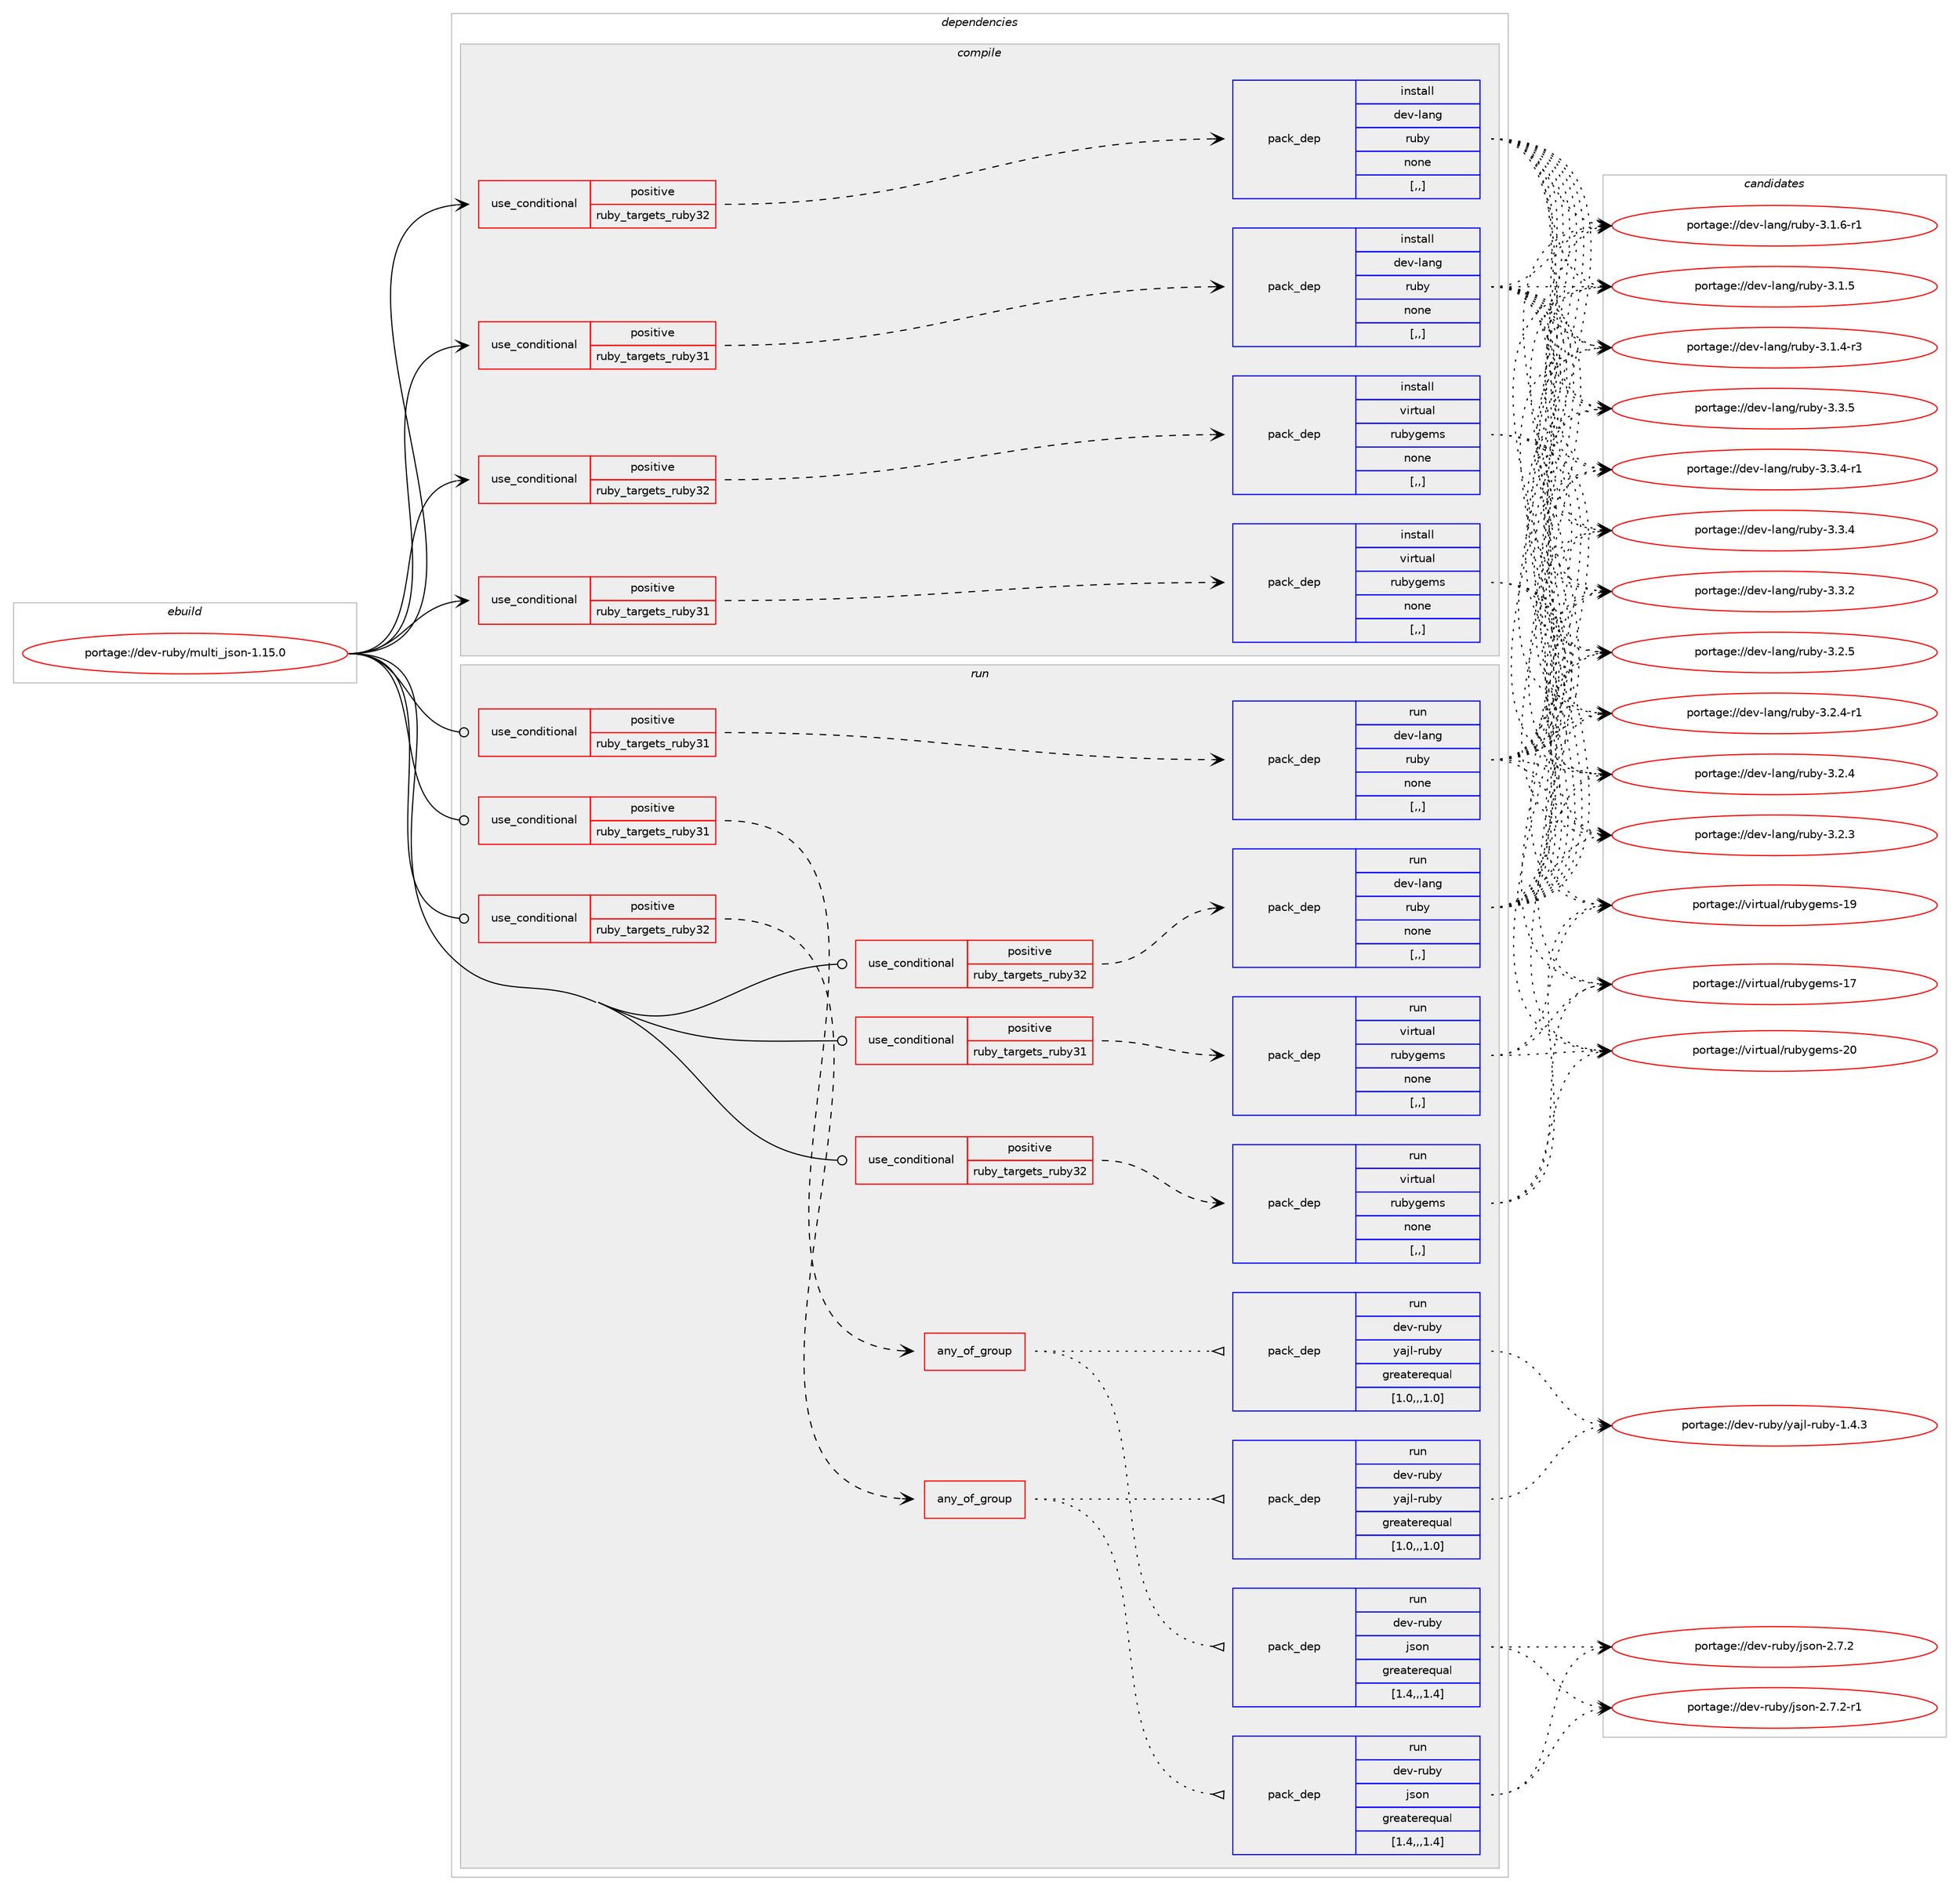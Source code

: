 digraph prolog {

# *************
# Graph options
# *************

newrank=true;
concentrate=true;
compound=true;
graph [rankdir=LR,fontname=Helvetica,fontsize=10,ranksep=1.5];#, ranksep=2.5, nodesep=0.2];
edge  [arrowhead=vee];
node  [fontname=Helvetica,fontsize=10];

# **********
# The ebuild
# **********

subgraph cluster_leftcol {
color=gray;
label=<<i>ebuild</i>>;
id [label="portage://dev-ruby/multi_json-1.15.0", color=red, width=4, href="../dev-ruby/multi_json-1.15.0.svg"];
}

# ****************
# The dependencies
# ****************

subgraph cluster_midcol {
color=gray;
label=<<i>dependencies</i>>;
subgraph cluster_compile {
fillcolor="#eeeeee";
style=filled;
label=<<i>compile</i>>;
subgraph cond182212 {
dependency687354 [label=<<TABLE BORDER="0" CELLBORDER="1" CELLSPACING="0" CELLPADDING="4"><TR><TD ROWSPAN="3" CELLPADDING="10">use_conditional</TD></TR><TR><TD>positive</TD></TR><TR><TD>ruby_targets_ruby31</TD></TR></TABLE>>, shape=none, color=red];
subgraph pack500207 {
dependency687355 [label=<<TABLE BORDER="0" CELLBORDER="1" CELLSPACING="0" CELLPADDING="4" WIDTH="220"><TR><TD ROWSPAN="6" CELLPADDING="30">pack_dep</TD></TR><TR><TD WIDTH="110">install</TD></TR><TR><TD>dev-lang</TD></TR><TR><TD>ruby</TD></TR><TR><TD>none</TD></TR><TR><TD>[,,]</TD></TR></TABLE>>, shape=none, color=blue];
}
dependency687354:e -> dependency687355:w [weight=20,style="dashed",arrowhead="vee"];
}
id:e -> dependency687354:w [weight=20,style="solid",arrowhead="vee"];
subgraph cond182213 {
dependency687356 [label=<<TABLE BORDER="0" CELLBORDER="1" CELLSPACING="0" CELLPADDING="4"><TR><TD ROWSPAN="3" CELLPADDING="10">use_conditional</TD></TR><TR><TD>positive</TD></TR><TR><TD>ruby_targets_ruby31</TD></TR></TABLE>>, shape=none, color=red];
subgraph pack500208 {
dependency687357 [label=<<TABLE BORDER="0" CELLBORDER="1" CELLSPACING="0" CELLPADDING="4" WIDTH="220"><TR><TD ROWSPAN="6" CELLPADDING="30">pack_dep</TD></TR><TR><TD WIDTH="110">install</TD></TR><TR><TD>virtual</TD></TR><TR><TD>rubygems</TD></TR><TR><TD>none</TD></TR><TR><TD>[,,]</TD></TR></TABLE>>, shape=none, color=blue];
}
dependency687356:e -> dependency687357:w [weight=20,style="dashed",arrowhead="vee"];
}
id:e -> dependency687356:w [weight=20,style="solid",arrowhead="vee"];
subgraph cond182214 {
dependency687358 [label=<<TABLE BORDER="0" CELLBORDER="1" CELLSPACING="0" CELLPADDING="4"><TR><TD ROWSPAN="3" CELLPADDING="10">use_conditional</TD></TR><TR><TD>positive</TD></TR><TR><TD>ruby_targets_ruby32</TD></TR></TABLE>>, shape=none, color=red];
subgraph pack500209 {
dependency687359 [label=<<TABLE BORDER="0" CELLBORDER="1" CELLSPACING="0" CELLPADDING="4" WIDTH="220"><TR><TD ROWSPAN="6" CELLPADDING="30">pack_dep</TD></TR><TR><TD WIDTH="110">install</TD></TR><TR><TD>dev-lang</TD></TR><TR><TD>ruby</TD></TR><TR><TD>none</TD></TR><TR><TD>[,,]</TD></TR></TABLE>>, shape=none, color=blue];
}
dependency687358:e -> dependency687359:w [weight=20,style="dashed",arrowhead="vee"];
}
id:e -> dependency687358:w [weight=20,style="solid",arrowhead="vee"];
subgraph cond182215 {
dependency687360 [label=<<TABLE BORDER="0" CELLBORDER="1" CELLSPACING="0" CELLPADDING="4"><TR><TD ROWSPAN="3" CELLPADDING="10">use_conditional</TD></TR><TR><TD>positive</TD></TR><TR><TD>ruby_targets_ruby32</TD></TR></TABLE>>, shape=none, color=red];
subgraph pack500210 {
dependency687361 [label=<<TABLE BORDER="0" CELLBORDER="1" CELLSPACING="0" CELLPADDING="4" WIDTH="220"><TR><TD ROWSPAN="6" CELLPADDING="30">pack_dep</TD></TR><TR><TD WIDTH="110">install</TD></TR><TR><TD>virtual</TD></TR><TR><TD>rubygems</TD></TR><TR><TD>none</TD></TR><TR><TD>[,,]</TD></TR></TABLE>>, shape=none, color=blue];
}
dependency687360:e -> dependency687361:w [weight=20,style="dashed",arrowhead="vee"];
}
id:e -> dependency687360:w [weight=20,style="solid",arrowhead="vee"];
}
subgraph cluster_compileandrun {
fillcolor="#eeeeee";
style=filled;
label=<<i>compile and run</i>>;
}
subgraph cluster_run {
fillcolor="#eeeeee";
style=filled;
label=<<i>run</i>>;
subgraph cond182216 {
dependency687362 [label=<<TABLE BORDER="0" CELLBORDER="1" CELLSPACING="0" CELLPADDING="4"><TR><TD ROWSPAN="3" CELLPADDING="10">use_conditional</TD></TR><TR><TD>positive</TD></TR><TR><TD>ruby_targets_ruby31</TD></TR></TABLE>>, shape=none, color=red];
subgraph any4554 {
dependency687363 [label=<<TABLE BORDER="0" CELLBORDER="1" CELLSPACING="0" CELLPADDING="4"><TR><TD CELLPADDING="10">any_of_group</TD></TR></TABLE>>, shape=none, color=red];subgraph pack500211 {
dependency687364 [label=<<TABLE BORDER="0" CELLBORDER="1" CELLSPACING="0" CELLPADDING="4" WIDTH="220"><TR><TD ROWSPAN="6" CELLPADDING="30">pack_dep</TD></TR><TR><TD WIDTH="110">run</TD></TR><TR><TD>dev-ruby</TD></TR><TR><TD>json</TD></TR><TR><TD>greaterequal</TD></TR><TR><TD>[1.4,,,1.4]</TD></TR></TABLE>>, shape=none, color=blue];
}
dependency687363:e -> dependency687364:w [weight=20,style="dotted",arrowhead="oinv"];
subgraph pack500212 {
dependency687365 [label=<<TABLE BORDER="0" CELLBORDER="1" CELLSPACING="0" CELLPADDING="4" WIDTH="220"><TR><TD ROWSPAN="6" CELLPADDING="30">pack_dep</TD></TR><TR><TD WIDTH="110">run</TD></TR><TR><TD>dev-ruby</TD></TR><TR><TD>yajl-ruby</TD></TR><TR><TD>greaterequal</TD></TR><TR><TD>[1.0,,,1.0]</TD></TR></TABLE>>, shape=none, color=blue];
}
dependency687363:e -> dependency687365:w [weight=20,style="dotted",arrowhead="oinv"];
}
dependency687362:e -> dependency687363:w [weight=20,style="dashed",arrowhead="vee"];
}
id:e -> dependency687362:w [weight=20,style="solid",arrowhead="odot"];
subgraph cond182217 {
dependency687366 [label=<<TABLE BORDER="0" CELLBORDER="1" CELLSPACING="0" CELLPADDING="4"><TR><TD ROWSPAN="3" CELLPADDING="10">use_conditional</TD></TR><TR><TD>positive</TD></TR><TR><TD>ruby_targets_ruby31</TD></TR></TABLE>>, shape=none, color=red];
subgraph pack500213 {
dependency687367 [label=<<TABLE BORDER="0" CELLBORDER="1" CELLSPACING="0" CELLPADDING="4" WIDTH="220"><TR><TD ROWSPAN="6" CELLPADDING="30">pack_dep</TD></TR><TR><TD WIDTH="110">run</TD></TR><TR><TD>dev-lang</TD></TR><TR><TD>ruby</TD></TR><TR><TD>none</TD></TR><TR><TD>[,,]</TD></TR></TABLE>>, shape=none, color=blue];
}
dependency687366:e -> dependency687367:w [weight=20,style="dashed",arrowhead="vee"];
}
id:e -> dependency687366:w [weight=20,style="solid",arrowhead="odot"];
subgraph cond182218 {
dependency687368 [label=<<TABLE BORDER="0" CELLBORDER="1" CELLSPACING="0" CELLPADDING="4"><TR><TD ROWSPAN="3" CELLPADDING="10">use_conditional</TD></TR><TR><TD>positive</TD></TR><TR><TD>ruby_targets_ruby31</TD></TR></TABLE>>, shape=none, color=red];
subgraph pack500214 {
dependency687369 [label=<<TABLE BORDER="0" CELLBORDER="1" CELLSPACING="0" CELLPADDING="4" WIDTH="220"><TR><TD ROWSPAN="6" CELLPADDING="30">pack_dep</TD></TR><TR><TD WIDTH="110">run</TD></TR><TR><TD>virtual</TD></TR><TR><TD>rubygems</TD></TR><TR><TD>none</TD></TR><TR><TD>[,,]</TD></TR></TABLE>>, shape=none, color=blue];
}
dependency687368:e -> dependency687369:w [weight=20,style="dashed",arrowhead="vee"];
}
id:e -> dependency687368:w [weight=20,style="solid",arrowhead="odot"];
subgraph cond182219 {
dependency687370 [label=<<TABLE BORDER="0" CELLBORDER="1" CELLSPACING="0" CELLPADDING="4"><TR><TD ROWSPAN="3" CELLPADDING="10">use_conditional</TD></TR><TR><TD>positive</TD></TR><TR><TD>ruby_targets_ruby32</TD></TR></TABLE>>, shape=none, color=red];
subgraph any4555 {
dependency687371 [label=<<TABLE BORDER="0" CELLBORDER="1" CELLSPACING="0" CELLPADDING="4"><TR><TD CELLPADDING="10">any_of_group</TD></TR></TABLE>>, shape=none, color=red];subgraph pack500215 {
dependency687372 [label=<<TABLE BORDER="0" CELLBORDER="1" CELLSPACING="0" CELLPADDING="4" WIDTH="220"><TR><TD ROWSPAN="6" CELLPADDING="30">pack_dep</TD></TR><TR><TD WIDTH="110">run</TD></TR><TR><TD>dev-ruby</TD></TR><TR><TD>json</TD></TR><TR><TD>greaterequal</TD></TR><TR><TD>[1.4,,,1.4]</TD></TR></TABLE>>, shape=none, color=blue];
}
dependency687371:e -> dependency687372:w [weight=20,style="dotted",arrowhead="oinv"];
subgraph pack500216 {
dependency687373 [label=<<TABLE BORDER="0" CELLBORDER="1" CELLSPACING="0" CELLPADDING="4" WIDTH="220"><TR><TD ROWSPAN="6" CELLPADDING="30">pack_dep</TD></TR><TR><TD WIDTH="110">run</TD></TR><TR><TD>dev-ruby</TD></TR><TR><TD>yajl-ruby</TD></TR><TR><TD>greaterequal</TD></TR><TR><TD>[1.0,,,1.0]</TD></TR></TABLE>>, shape=none, color=blue];
}
dependency687371:e -> dependency687373:w [weight=20,style="dotted",arrowhead="oinv"];
}
dependency687370:e -> dependency687371:w [weight=20,style="dashed",arrowhead="vee"];
}
id:e -> dependency687370:w [weight=20,style="solid",arrowhead="odot"];
subgraph cond182220 {
dependency687374 [label=<<TABLE BORDER="0" CELLBORDER="1" CELLSPACING="0" CELLPADDING="4"><TR><TD ROWSPAN="3" CELLPADDING="10">use_conditional</TD></TR><TR><TD>positive</TD></TR><TR><TD>ruby_targets_ruby32</TD></TR></TABLE>>, shape=none, color=red];
subgraph pack500217 {
dependency687375 [label=<<TABLE BORDER="0" CELLBORDER="1" CELLSPACING="0" CELLPADDING="4" WIDTH="220"><TR><TD ROWSPAN="6" CELLPADDING="30">pack_dep</TD></TR><TR><TD WIDTH="110">run</TD></TR><TR><TD>dev-lang</TD></TR><TR><TD>ruby</TD></TR><TR><TD>none</TD></TR><TR><TD>[,,]</TD></TR></TABLE>>, shape=none, color=blue];
}
dependency687374:e -> dependency687375:w [weight=20,style="dashed",arrowhead="vee"];
}
id:e -> dependency687374:w [weight=20,style="solid",arrowhead="odot"];
subgraph cond182221 {
dependency687376 [label=<<TABLE BORDER="0" CELLBORDER="1" CELLSPACING="0" CELLPADDING="4"><TR><TD ROWSPAN="3" CELLPADDING="10">use_conditional</TD></TR><TR><TD>positive</TD></TR><TR><TD>ruby_targets_ruby32</TD></TR></TABLE>>, shape=none, color=red];
subgraph pack500218 {
dependency687377 [label=<<TABLE BORDER="0" CELLBORDER="1" CELLSPACING="0" CELLPADDING="4" WIDTH="220"><TR><TD ROWSPAN="6" CELLPADDING="30">pack_dep</TD></TR><TR><TD WIDTH="110">run</TD></TR><TR><TD>virtual</TD></TR><TR><TD>rubygems</TD></TR><TR><TD>none</TD></TR><TR><TD>[,,]</TD></TR></TABLE>>, shape=none, color=blue];
}
dependency687376:e -> dependency687377:w [weight=20,style="dashed",arrowhead="vee"];
}
id:e -> dependency687376:w [weight=20,style="solid",arrowhead="odot"];
}
}

# **************
# The candidates
# **************

subgraph cluster_choices {
rank=same;
color=gray;
label=<<i>candidates</i>>;

subgraph choice500207 {
color=black;
nodesep=1;
choice10010111845108971101034711411798121455146514653 [label="portage://dev-lang/ruby-3.3.5", color=red, width=4,href="../dev-lang/ruby-3.3.5.svg"];
choice100101118451089711010347114117981214551465146524511449 [label="portage://dev-lang/ruby-3.3.4-r1", color=red, width=4,href="../dev-lang/ruby-3.3.4-r1.svg"];
choice10010111845108971101034711411798121455146514652 [label="portage://dev-lang/ruby-3.3.4", color=red, width=4,href="../dev-lang/ruby-3.3.4.svg"];
choice10010111845108971101034711411798121455146514650 [label="portage://dev-lang/ruby-3.3.2", color=red, width=4,href="../dev-lang/ruby-3.3.2.svg"];
choice10010111845108971101034711411798121455146504653 [label="portage://dev-lang/ruby-3.2.5", color=red, width=4,href="../dev-lang/ruby-3.2.5.svg"];
choice100101118451089711010347114117981214551465046524511449 [label="portage://dev-lang/ruby-3.2.4-r1", color=red, width=4,href="../dev-lang/ruby-3.2.4-r1.svg"];
choice10010111845108971101034711411798121455146504652 [label="portage://dev-lang/ruby-3.2.4", color=red, width=4,href="../dev-lang/ruby-3.2.4.svg"];
choice10010111845108971101034711411798121455146504651 [label="portage://dev-lang/ruby-3.2.3", color=red, width=4,href="../dev-lang/ruby-3.2.3.svg"];
choice100101118451089711010347114117981214551464946544511449 [label="portage://dev-lang/ruby-3.1.6-r1", color=red, width=4,href="../dev-lang/ruby-3.1.6-r1.svg"];
choice10010111845108971101034711411798121455146494653 [label="portage://dev-lang/ruby-3.1.5", color=red, width=4,href="../dev-lang/ruby-3.1.5.svg"];
choice100101118451089711010347114117981214551464946524511451 [label="portage://dev-lang/ruby-3.1.4-r3", color=red, width=4,href="../dev-lang/ruby-3.1.4-r3.svg"];
dependency687355:e -> choice10010111845108971101034711411798121455146514653:w [style=dotted,weight="100"];
dependency687355:e -> choice100101118451089711010347114117981214551465146524511449:w [style=dotted,weight="100"];
dependency687355:e -> choice10010111845108971101034711411798121455146514652:w [style=dotted,weight="100"];
dependency687355:e -> choice10010111845108971101034711411798121455146514650:w [style=dotted,weight="100"];
dependency687355:e -> choice10010111845108971101034711411798121455146504653:w [style=dotted,weight="100"];
dependency687355:e -> choice100101118451089711010347114117981214551465046524511449:w [style=dotted,weight="100"];
dependency687355:e -> choice10010111845108971101034711411798121455146504652:w [style=dotted,weight="100"];
dependency687355:e -> choice10010111845108971101034711411798121455146504651:w [style=dotted,weight="100"];
dependency687355:e -> choice100101118451089711010347114117981214551464946544511449:w [style=dotted,weight="100"];
dependency687355:e -> choice10010111845108971101034711411798121455146494653:w [style=dotted,weight="100"];
dependency687355:e -> choice100101118451089711010347114117981214551464946524511451:w [style=dotted,weight="100"];
}
subgraph choice500208 {
color=black;
nodesep=1;
choice118105114116117971084711411798121103101109115455048 [label="portage://virtual/rubygems-20", color=red, width=4,href="../virtual/rubygems-20.svg"];
choice118105114116117971084711411798121103101109115454957 [label="portage://virtual/rubygems-19", color=red, width=4,href="../virtual/rubygems-19.svg"];
choice118105114116117971084711411798121103101109115454955 [label="portage://virtual/rubygems-17", color=red, width=4,href="../virtual/rubygems-17.svg"];
dependency687357:e -> choice118105114116117971084711411798121103101109115455048:w [style=dotted,weight="100"];
dependency687357:e -> choice118105114116117971084711411798121103101109115454957:w [style=dotted,weight="100"];
dependency687357:e -> choice118105114116117971084711411798121103101109115454955:w [style=dotted,weight="100"];
}
subgraph choice500209 {
color=black;
nodesep=1;
choice10010111845108971101034711411798121455146514653 [label="portage://dev-lang/ruby-3.3.5", color=red, width=4,href="../dev-lang/ruby-3.3.5.svg"];
choice100101118451089711010347114117981214551465146524511449 [label="portage://dev-lang/ruby-3.3.4-r1", color=red, width=4,href="../dev-lang/ruby-3.3.4-r1.svg"];
choice10010111845108971101034711411798121455146514652 [label="portage://dev-lang/ruby-3.3.4", color=red, width=4,href="../dev-lang/ruby-3.3.4.svg"];
choice10010111845108971101034711411798121455146514650 [label="portage://dev-lang/ruby-3.3.2", color=red, width=4,href="../dev-lang/ruby-3.3.2.svg"];
choice10010111845108971101034711411798121455146504653 [label="portage://dev-lang/ruby-3.2.5", color=red, width=4,href="../dev-lang/ruby-3.2.5.svg"];
choice100101118451089711010347114117981214551465046524511449 [label="portage://dev-lang/ruby-3.2.4-r1", color=red, width=4,href="../dev-lang/ruby-3.2.4-r1.svg"];
choice10010111845108971101034711411798121455146504652 [label="portage://dev-lang/ruby-3.2.4", color=red, width=4,href="../dev-lang/ruby-3.2.4.svg"];
choice10010111845108971101034711411798121455146504651 [label="portage://dev-lang/ruby-3.2.3", color=red, width=4,href="../dev-lang/ruby-3.2.3.svg"];
choice100101118451089711010347114117981214551464946544511449 [label="portage://dev-lang/ruby-3.1.6-r1", color=red, width=4,href="../dev-lang/ruby-3.1.6-r1.svg"];
choice10010111845108971101034711411798121455146494653 [label="portage://dev-lang/ruby-3.1.5", color=red, width=4,href="../dev-lang/ruby-3.1.5.svg"];
choice100101118451089711010347114117981214551464946524511451 [label="portage://dev-lang/ruby-3.1.4-r3", color=red, width=4,href="../dev-lang/ruby-3.1.4-r3.svg"];
dependency687359:e -> choice10010111845108971101034711411798121455146514653:w [style=dotted,weight="100"];
dependency687359:e -> choice100101118451089711010347114117981214551465146524511449:w [style=dotted,weight="100"];
dependency687359:e -> choice10010111845108971101034711411798121455146514652:w [style=dotted,weight="100"];
dependency687359:e -> choice10010111845108971101034711411798121455146514650:w [style=dotted,weight="100"];
dependency687359:e -> choice10010111845108971101034711411798121455146504653:w [style=dotted,weight="100"];
dependency687359:e -> choice100101118451089711010347114117981214551465046524511449:w [style=dotted,weight="100"];
dependency687359:e -> choice10010111845108971101034711411798121455146504652:w [style=dotted,weight="100"];
dependency687359:e -> choice10010111845108971101034711411798121455146504651:w [style=dotted,weight="100"];
dependency687359:e -> choice100101118451089711010347114117981214551464946544511449:w [style=dotted,weight="100"];
dependency687359:e -> choice10010111845108971101034711411798121455146494653:w [style=dotted,weight="100"];
dependency687359:e -> choice100101118451089711010347114117981214551464946524511451:w [style=dotted,weight="100"];
}
subgraph choice500210 {
color=black;
nodesep=1;
choice118105114116117971084711411798121103101109115455048 [label="portage://virtual/rubygems-20", color=red, width=4,href="../virtual/rubygems-20.svg"];
choice118105114116117971084711411798121103101109115454957 [label="portage://virtual/rubygems-19", color=red, width=4,href="../virtual/rubygems-19.svg"];
choice118105114116117971084711411798121103101109115454955 [label="portage://virtual/rubygems-17", color=red, width=4,href="../virtual/rubygems-17.svg"];
dependency687361:e -> choice118105114116117971084711411798121103101109115455048:w [style=dotted,weight="100"];
dependency687361:e -> choice118105114116117971084711411798121103101109115454957:w [style=dotted,weight="100"];
dependency687361:e -> choice118105114116117971084711411798121103101109115454955:w [style=dotted,weight="100"];
}
subgraph choice500211 {
color=black;
nodesep=1;
choice1001011184511411798121471061151111104550465546504511449 [label="portage://dev-ruby/json-2.7.2-r1", color=red, width=4,href="../dev-ruby/json-2.7.2-r1.svg"];
choice100101118451141179812147106115111110455046554650 [label="portage://dev-ruby/json-2.7.2", color=red, width=4,href="../dev-ruby/json-2.7.2.svg"];
dependency687364:e -> choice1001011184511411798121471061151111104550465546504511449:w [style=dotted,weight="100"];
dependency687364:e -> choice100101118451141179812147106115111110455046554650:w [style=dotted,weight="100"];
}
subgraph choice500212 {
color=black;
nodesep=1;
choice100101118451141179812147121971061084511411798121454946524651 [label="portage://dev-ruby/yajl-ruby-1.4.3", color=red, width=4,href="../dev-ruby/yajl-ruby-1.4.3.svg"];
dependency687365:e -> choice100101118451141179812147121971061084511411798121454946524651:w [style=dotted,weight="100"];
}
subgraph choice500213 {
color=black;
nodesep=1;
choice10010111845108971101034711411798121455146514653 [label="portage://dev-lang/ruby-3.3.5", color=red, width=4,href="../dev-lang/ruby-3.3.5.svg"];
choice100101118451089711010347114117981214551465146524511449 [label="portage://dev-lang/ruby-3.3.4-r1", color=red, width=4,href="../dev-lang/ruby-3.3.4-r1.svg"];
choice10010111845108971101034711411798121455146514652 [label="portage://dev-lang/ruby-3.3.4", color=red, width=4,href="../dev-lang/ruby-3.3.4.svg"];
choice10010111845108971101034711411798121455146514650 [label="portage://dev-lang/ruby-3.3.2", color=red, width=4,href="../dev-lang/ruby-3.3.2.svg"];
choice10010111845108971101034711411798121455146504653 [label="portage://dev-lang/ruby-3.2.5", color=red, width=4,href="../dev-lang/ruby-3.2.5.svg"];
choice100101118451089711010347114117981214551465046524511449 [label="portage://dev-lang/ruby-3.2.4-r1", color=red, width=4,href="../dev-lang/ruby-3.2.4-r1.svg"];
choice10010111845108971101034711411798121455146504652 [label="portage://dev-lang/ruby-3.2.4", color=red, width=4,href="../dev-lang/ruby-3.2.4.svg"];
choice10010111845108971101034711411798121455146504651 [label="portage://dev-lang/ruby-3.2.3", color=red, width=4,href="../dev-lang/ruby-3.2.3.svg"];
choice100101118451089711010347114117981214551464946544511449 [label="portage://dev-lang/ruby-3.1.6-r1", color=red, width=4,href="../dev-lang/ruby-3.1.6-r1.svg"];
choice10010111845108971101034711411798121455146494653 [label="portage://dev-lang/ruby-3.1.5", color=red, width=4,href="../dev-lang/ruby-3.1.5.svg"];
choice100101118451089711010347114117981214551464946524511451 [label="portage://dev-lang/ruby-3.1.4-r3", color=red, width=4,href="../dev-lang/ruby-3.1.4-r3.svg"];
dependency687367:e -> choice10010111845108971101034711411798121455146514653:w [style=dotted,weight="100"];
dependency687367:e -> choice100101118451089711010347114117981214551465146524511449:w [style=dotted,weight="100"];
dependency687367:e -> choice10010111845108971101034711411798121455146514652:w [style=dotted,weight="100"];
dependency687367:e -> choice10010111845108971101034711411798121455146514650:w [style=dotted,weight="100"];
dependency687367:e -> choice10010111845108971101034711411798121455146504653:w [style=dotted,weight="100"];
dependency687367:e -> choice100101118451089711010347114117981214551465046524511449:w [style=dotted,weight="100"];
dependency687367:e -> choice10010111845108971101034711411798121455146504652:w [style=dotted,weight="100"];
dependency687367:e -> choice10010111845108971101034711411798121455146504651:w [style=dotted,weight="100"];
dependency687367:e -> choice100101118451089711010347114117981214551464946544511449:w [style=dotted,weight="100"];
dependency687367:e -> choice10010111845108971101034711411798121455146494653:w [style=dotted,weight="100"];
dependency687367:e -> choice100101118451089711010347114117981214551464946524511451:w [style=dotted,weight="100"];
}
subgraph choice500214 {
color=black;
nodesep=1;
choice118105114116117971084711411798121103101109115455048 [label="portage://virtual/rubygems-20", color=red, width=4,href="../virtual/rubygems-20.svg"];
choice118105114116117971084711411798121103101109115454957 [label="portage://virtual/rubygems-19", color=red, width=4,href="../virtual/rubygems-19.svg"];
choice118105114116117971084711411798121103101109115454955 [label="portage://virtual/rubygems-17", color=red, width=4,href="../virtual/rubygems-17.svg"];
dependency687369:e -> choice118105114116117971084711411798121103101109115455048:w [style=dotted,weight="100"];
dependency687369:e -> choice118105114116117971084711411798121103101109115454957:w [style=dotted,weight="100"];
dependency687369:e -> choice118105114116117971084711411798121103101109115454955:w [style=dotted,weight="100"];
}
subgraph choice500215 {
color=black;
nodesep=1;
choice1001011184511411798121471061151111104550465546504511449 [label="portage://dev-ruby/json-2.7.2-r1", color=red, width=4,href="../dev-ruby/json-2.7.2-r1.svg"];
choice100101118451141179812147106115111110455046554650 [label="portage://dev-ruby/json-2.7.2", color=red, width=4,href="../dev-ruby/json-2.7.2.svg"];
dependency687372:e -> choice1001011184511411798121471061151111104550465546504511449:w [style=dotted,weight="100"];
dependency687372:e -> choice100101118451141179812147106115111110455046554650:w [style=dotted,weight="100"];
}
subgraph choice500216 {
color=black;
nodesep=1;
choice100101118451141179812147121971061084511411798121454946524651 [label="portage://dev-ruby/yajl-ruby-1.4.3", color=red, width=4,href="../dev-ruby/yajl-ruby-1.4.3.svg"];
dependency687373:e -> choice100101118451141179812147121971061084511411798121454946524651:w [style=dotted,weight="100"];
}
subgraph choice500217 {
color=black;
nodesep=1;
choice10010111845108971101034711411798121455146514653 [label="portage://dev-lang/ruby-3.3.5", color=red, width=4,href="../dev-lang/ruby-3.3.5.svg"];
choice100101118451089711010347114117981214551465146524511449 [label="portage://dev-lang/ruby-3.3.4-r1", color=red, width=4,href="../dev-lang/ruby-3.3.4-r1.svg"];
choice10010111845108971101034711411798121455146514652 [label="portage://dev-lang/ruby-3.3.4", color=red, width=4,href="../dev-lang/ruby-3.3.4.svg"];
choice10010111845108971101034711411798121455146514650 [label="portage://dev-lang/ruby-3.3.2", color=red, width=4,href="../dev-lang/ruby-3.3.2.svg"];
choice10010111845108971101034711411798121455146504653 [label="portage://dev-lang/ruby-3.2.5", color=red, width=4,href="../dev-lang/ruby-3.2.5.svg"];
choice100101118451089711010347114117981214551465046524511449 [label="portage://dev-lang/ruby-3.2.4-r1", color=red, width=4,href="../dev-lang/ruby-3.2.4-r1.svg"];
choice10010111845108971101034711411798121455146504652 [label="portage://dev-lang/ruby-3.2.4", color=red, width=4,href="../dev-lang/ruby-3.2.4.svg"];
choice10010111845108971101034711411798121455146504651 [label="portage://dev-lang/ruby-3.2.3", color=red, width=4,href="../dev-lang/ruby-3.2.3.svg"];
choice100101118451089711010347114117981214551464946544511449 [label="portage://dev-lang/ruby-3.1.6-r1", color=red, width=4,href="../dev-lang/ruby-3.1.6-r1.svg"];
choice10010111845108971101034711411798121455146494653 [label="portage://dev-lang/ruby-3.1.5", color=red, width=4,href="../dev-lang/ruby-3.1.5.svg"];
choice100101118451089711010347114117981214551464946524511451 [label="portage://dev-lang/ruby-3.1.4-r3", color=red, width=4,href="../dev-lang/ruby-3.1.4-r3.svg"];
dependency687375:e -> choice10010111845108971101034711411798121455146514653:w [style=dotted,weight="100"];
dependency687375:e -> choice100101118451089711010347114117981214551465146524511449:w [style=dotted,weight="100"];
dependency687375:e -> choice10010111845108971101034711411798121455146514652:w [style=dotted,weight="100"];
dependency687375:e -> choice10010111845108971101034711411798121455146514650:w [style=dotted,weight="100"];
dependency687375:e -> choice10010111845108971101034711411798121455146504653:w [style=dotted,weight="100"];
dependency687375:e -> choice100101118451089711010347114117981214551465046524511449:w [style=dotted,weight="100"];
dependency687375:e -> choice10010111845108971101034711411798121455146504652:w [style=dotted,weight="100"];
dependency687375:e -> choice10010111845108971101034711411798121455146504651:w [style=dotted,weight="100"];
dependency687375:e -> choice100101118451089711010347114117981214551464946544511449:w [style=dotted,weight="100"];
dependency687375:e -> choice10010111845108971101034711411798121455146494653:w [style=dotted,weight="100"];
dependency687375:e -> choice100101118451089711010347114117981214551464946524511451:w [style=dotted,weight="100"];
}
subgraph choice500218 {
color=black;
nodesep=1;
choice118105114116117971084711411798121103101109115455048 [label="portage://virtual/rubygems-20", color=red, width=4,href="../virtual/rubygems-20.svg"];
choice118105114116117971084711411798121103101109115454957 [label="portage://virtual/rubygems-19", color=red, width=4,href="../virtual/rubygems-19.svg"];
choice118105114116117971084711411798121103101109115454955 [label="portage://virtual/rubygems-17", color=red, width=4,href="../virtual/rubygems-17.svg"];
dependency687377:e -> choice118105114116117971084711411798121103101109115455048:w [style=dotted,weight="100"];
dependency687377:e -> choice118105114116117971084711411798121103101109115454957:w [style=dotted,weight="100"];
dependency687377:e -> choice118105114116117971084711411798121103101109115454955:w [style=dotted,weight="100"];
}
}

}
